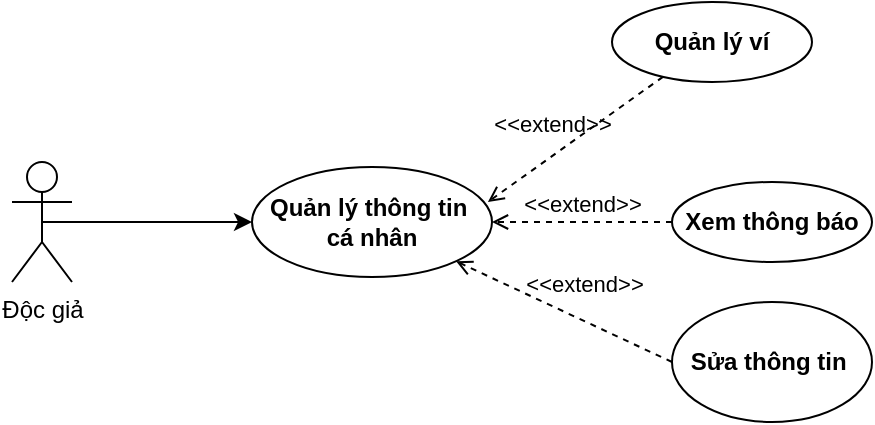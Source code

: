 <mxfile>
    <diagram id="-t-UiGLiWfE0DcTaY3xu" name="Page-1">
        <mxGraphModel dx="686" dy="404" grid="1" gridSize="10" guides="1" tooltips="1" connect="1" arrows="1" fold="1" page="1" pageScale="1" pageWidth="850" pageHeight="1100" math="0" shadow="0">
            <root>
                <mxCell id="0"/>
                <mxCell id="1" parent="0"/>
                <mxCell id="2" value="Độc giả" style="shape=umlActor;verticalLabelPosition=bottom;verticalAlign=top;html=1;outlineConnect=0;" parent="1" vertex="1">
                    <mxGeometry x="260" y="260" width="30" height="60" as="geometry"/>
                </mxCell>
                <mxCell id="3" value="&lt;span style=&quot;color: rgb(0, 0, 0);&quot;&gt;Quản lý thông tin&amp;nbsp;&lt;/span&gt;&lt;div&gt;cá nhân&lt;/div&gt;" style="ellipse;whiteSpace=wrap;html=1;fontStyle=1" parent="1" vertex="1">
                    <mxGeometry x="380" y="262.5" width="120" height="55" as="geometry"/>
                </mxCell>
                <mxCell id="4" value="" style="endArrow=classic;html=1;exitX=0.5;exitY=0.5;exitDx=0;exitDy=0;exitPerimeter=0;" parent="1" source="2" target="3" edge="1">
                    <mxGeometry width="50" height="50" relative="1" as="geometry">
                        <mxPoint x="240" y="180" as="sourcePoint"/>
                        <mxPoint x="490" y="290" as="targetPoint"/>
                    </mxGeometry>
                </mxCell>
                <mxCell id="5" value="Quản lý ví" style="ellipse;whiteSpace=wrap;html=1;fontStyle=1" parent="1" vertex="1">
                    <mxGeometry x="560" y="180" width="100" height="40" as="geometry"/>
                </mxCell>
                <mxCell id="7" value="&amp;lt;&amp;lt;extend&amp;gt;&amp;gt;" style="html=1;verticalAlign=bottom;labelBackgroundColor=none;endArrow=open;endFill=0;dashed=1;entryX=0.983;entryY=0.318;entryDx=0;entryDy=0;entryPerimeter=0;" parent="1" source="5" target="3" edge="1">
                    <mxGeometry x="0.19" y="-6" width="160" relative="1" as="geometry">
                        <mxPoint x="280" y="220" as="sourcePoint"/>
                        <mxPoint x="440" y="220" as="targetPoint"/>
                        <mxPoint as="offset"/>
                    </mxGeometry>
                </mxCell>
                <mxCell id="8" value="Xem thông báo" style="ellipse;whiteSpace=wrap;html=1;fontStyle=1" parent="1" vertex="1">
                    <mxGeometry x="590" y="270" width="100" height="40" as="geometry"/>
                </mxCell>
                <mxCell id="9" value="&amp;lt;&amp;lt;extend&amp;gt;&amp;gt;" style="html=1;verticalAlign=bottom;labelBackgroundColor=none;endArrow=open;endFill=0;dashed=1;entryX=1;entryY=0.5;entryDx=0;entryDy=0;" parent="1" source="8" target="3" edge="1">
                    <mxGeometry width="160" relative="1" as="geometry">
                        <mxPoint x="586" y="255" as="sourcePoint"/>
                        <mxPoint x="508" y="290" as="targetPoint"/>
                    </mxGeometry>
                </mxCell>
                <mxCell id="10" value="Sửa thông tin&amp;nbsp;" style="ellipse;whiteSpace=wrap;html=1;fontStyle=1" parent="1" vertex="1">
                    <mxGeometry x="590" y="330" width="100" height="60" as="geometry"/>
                </mxCell>
                <mxCell id="11" value="&amp;lt;&amp;lt;extend&amp;gt;&amp;gt;" style="html=1;verticalAlign=bottom;labelBackgroundColor=none;endArrow=open;endFill=0;dashed=1;exitX=0;exitY=0.5;exitDx=0;exitDy=0;" parent="1" source="10" target="3" edge="1">
                    <mxGeometry x="-0.118" y="-9" width="160" relative="1" as="geometry">
                        <mxPoint x="580" y="300" as="sourcePoint"/>
                        <mxPoint x="510" y="300" as="targetPoint"/>
                        <mxPoint as="offset"/>
                    </mxGeometry>
                </mxCell>
            </root>
        </mxGraphModel>
    </diagram>
</mxfile>